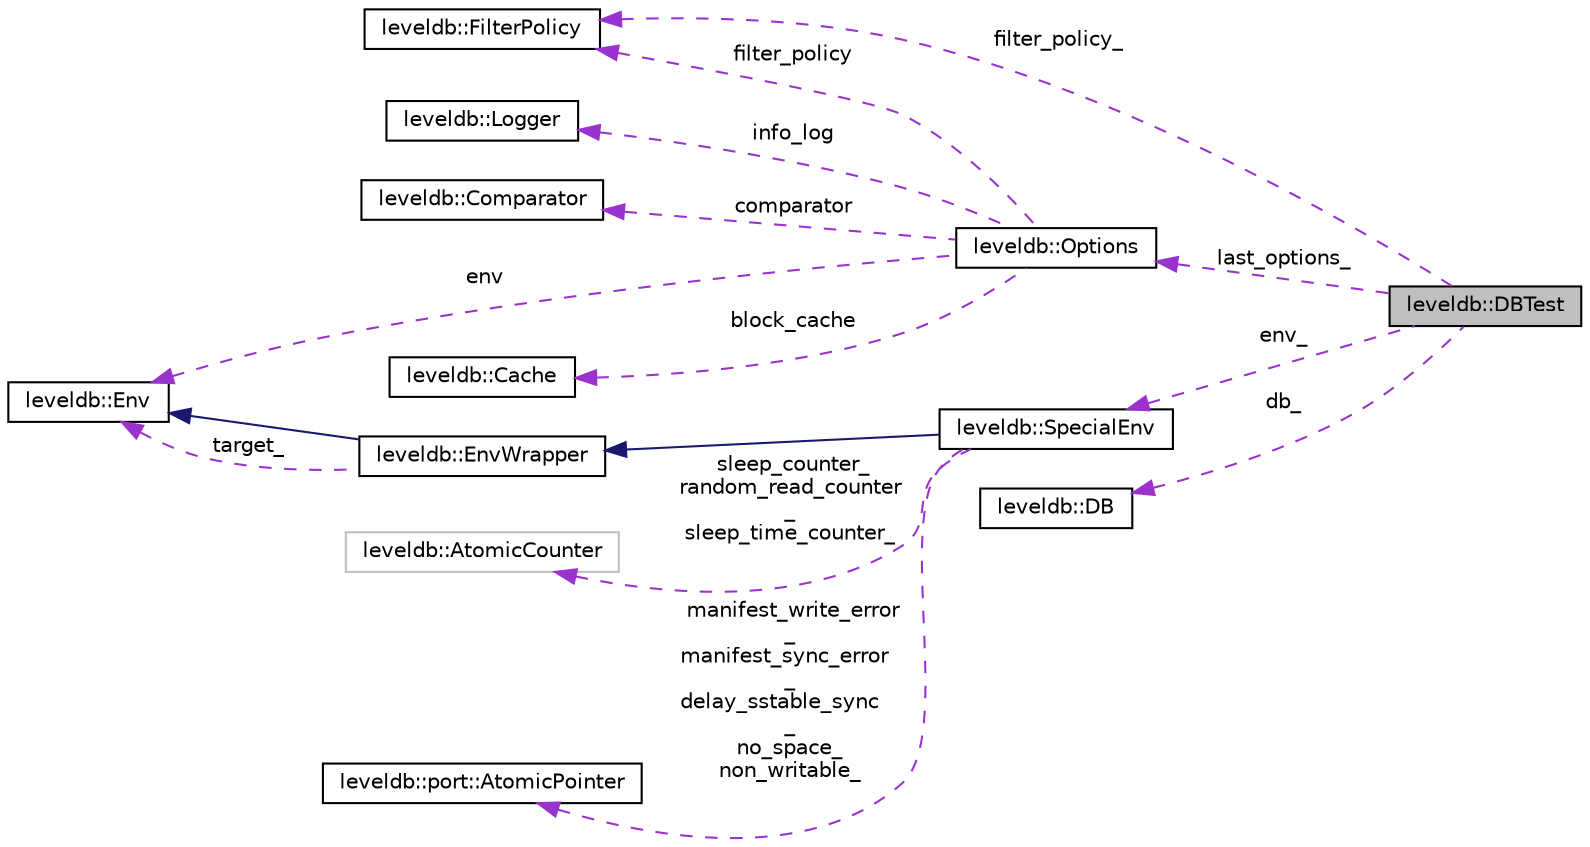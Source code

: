 digraph "leveldb::DBTest"
{
  edge [fontname="Helvetica",fontsize="10",labelfontname="Helvetica",labelfontsize="10"];
  node [fontname="Helvetica",fontsize="10",shape=record];
  rankdir="LR";
  Node1 [label="leveldb::DBTest",height=0.2,width=0.4,color="black", fillcolor="grey75", style="filled" fontcolor="black"];
  Node2 -> Node1 [dir="back",color="darkorchid3",fontsize="10",style="dashed",label=" env_" ];
  Node2 [label="leveldb::SpecialEnv",height=0.2,width=0.4,color="black", fillcolor="white", style="filled",URL="$classleveldb_1_1_special_env.html"];
  Node3 -> Node2 [dir="back",color="midnightblue",fontsize="10",style="solid"];
  Node3 [label="leveldb::EnvWrapper",height=0.2,width=0.4,color="black", fillcolor="white", style="filled",URL="$classleveldb_1_1_env_wrapper.html"];
  Node4 -> Node3 [dir="back",color="midnightblue",fontsize="10",style="solid"];
  Node4 [label="leveldb::Env",height=0.2,width=0.4,color="black", fillcolor="white", style="filled",URL="$classleveldb_1_1_env.html"];
  Node4 -> Node3 [dir="back",color="darkorchid3",fontsize="10",style="dashed",label=" target_" ];
  Node5 -> Node2 [dir="back",color="darkorchid3",fontsize="10",style="dashed",label=" sleep_counter_\nrandom_read_counter\l_\nsleep_time_counter_" ];
  Node5 [label="leveldb::AtomicCounter",height=0.2,width=0.4,color="grey75", fillcolor="white", style="filled"];
  Node6 -> Node2 [dir="back",color="darkorchid3",fontsize="10",style="dashed",label=" manifest_write_error\l_\nmanifest_sync_error\l_\ndelay_sstable_sync\l_\nno_space_\nnon_writable_" ];
  Node6 [label="leveldb::port::AtomicPointer",height=0.2,width=0.4,color="black", fillcolor="white", style="filled",URL="$classleveldb_1_1port_1_1_atomic_pointer.html"];
  Node7 -> Node1 [dir="back",color="darkorchid3",fontsize="10",style="dashed",label=" filter_policy_" ];
  Node7 [label="leveldb::FilterPolicy",height=0.2,width=0.4,color="black", fillcolor="white", style="filled",URL="$classleveldb_1_1_filter_policy.html"];
  Node8 -> Node1 [dir="back",color="darkorchid3",fontsize="10",style="dashed",label=" last_options_" ];
  Node8 [label="leveldb::Options",height=0.2,width=0.4,color="black", fillcolor="white", style="filled",URL="$structleveldb_1_1_options.html"];
  Node7 -> Node8 [dir="back",color="darkorchid3",fontsize="10",style="dashed",label=" filter_policy" ];
  Node9 -> Node8 [dir="back",color="darkorchid3",fontsize="10",style="dashed",label=" info_log" ];
  Node9 [label="leveldb::Logger",height=0.2,width=0.4,color="black", fillcolor="white", style="filled",URL="$classleveldb_1_1_logger.html"];
  Node4 -> Node8 [dir="back",color="darkorchid3",fontsize="10",style="dashed",label=" env" ];
  Node10 -> Node8 [dir="back",color="darkorchid3",fontsize="10",style="dashed",label=" comparator" ];
  Node10 [label="leveldb::Comparator",height=0.2,width=0.4,color="black", fillcolor="white", style="filled",URL="$structleveldb_1_1_comparator.html"];
  Node11 -> Node8 [dir="back",color="darkorchid3",fontsize="10",style="dashed",label=" block_cache" ];
  Node11 [label="leveldb::Cache",height=0.2,width=0.4,color="black", fillcolor="white", style="filled",URL="$classleveldb_1_1_cache.html"];
  Node12 -> Node1 [dir="back",color="darkorchid3",fontsize="10",style="dashed",label=" db_" ];
  Node12 [label="leveldb::DB",height=0.2,width=0.4,color="black", fillcolor="white", style="filled",URL="$classleveldb_1_1_d_b.html"];
}
